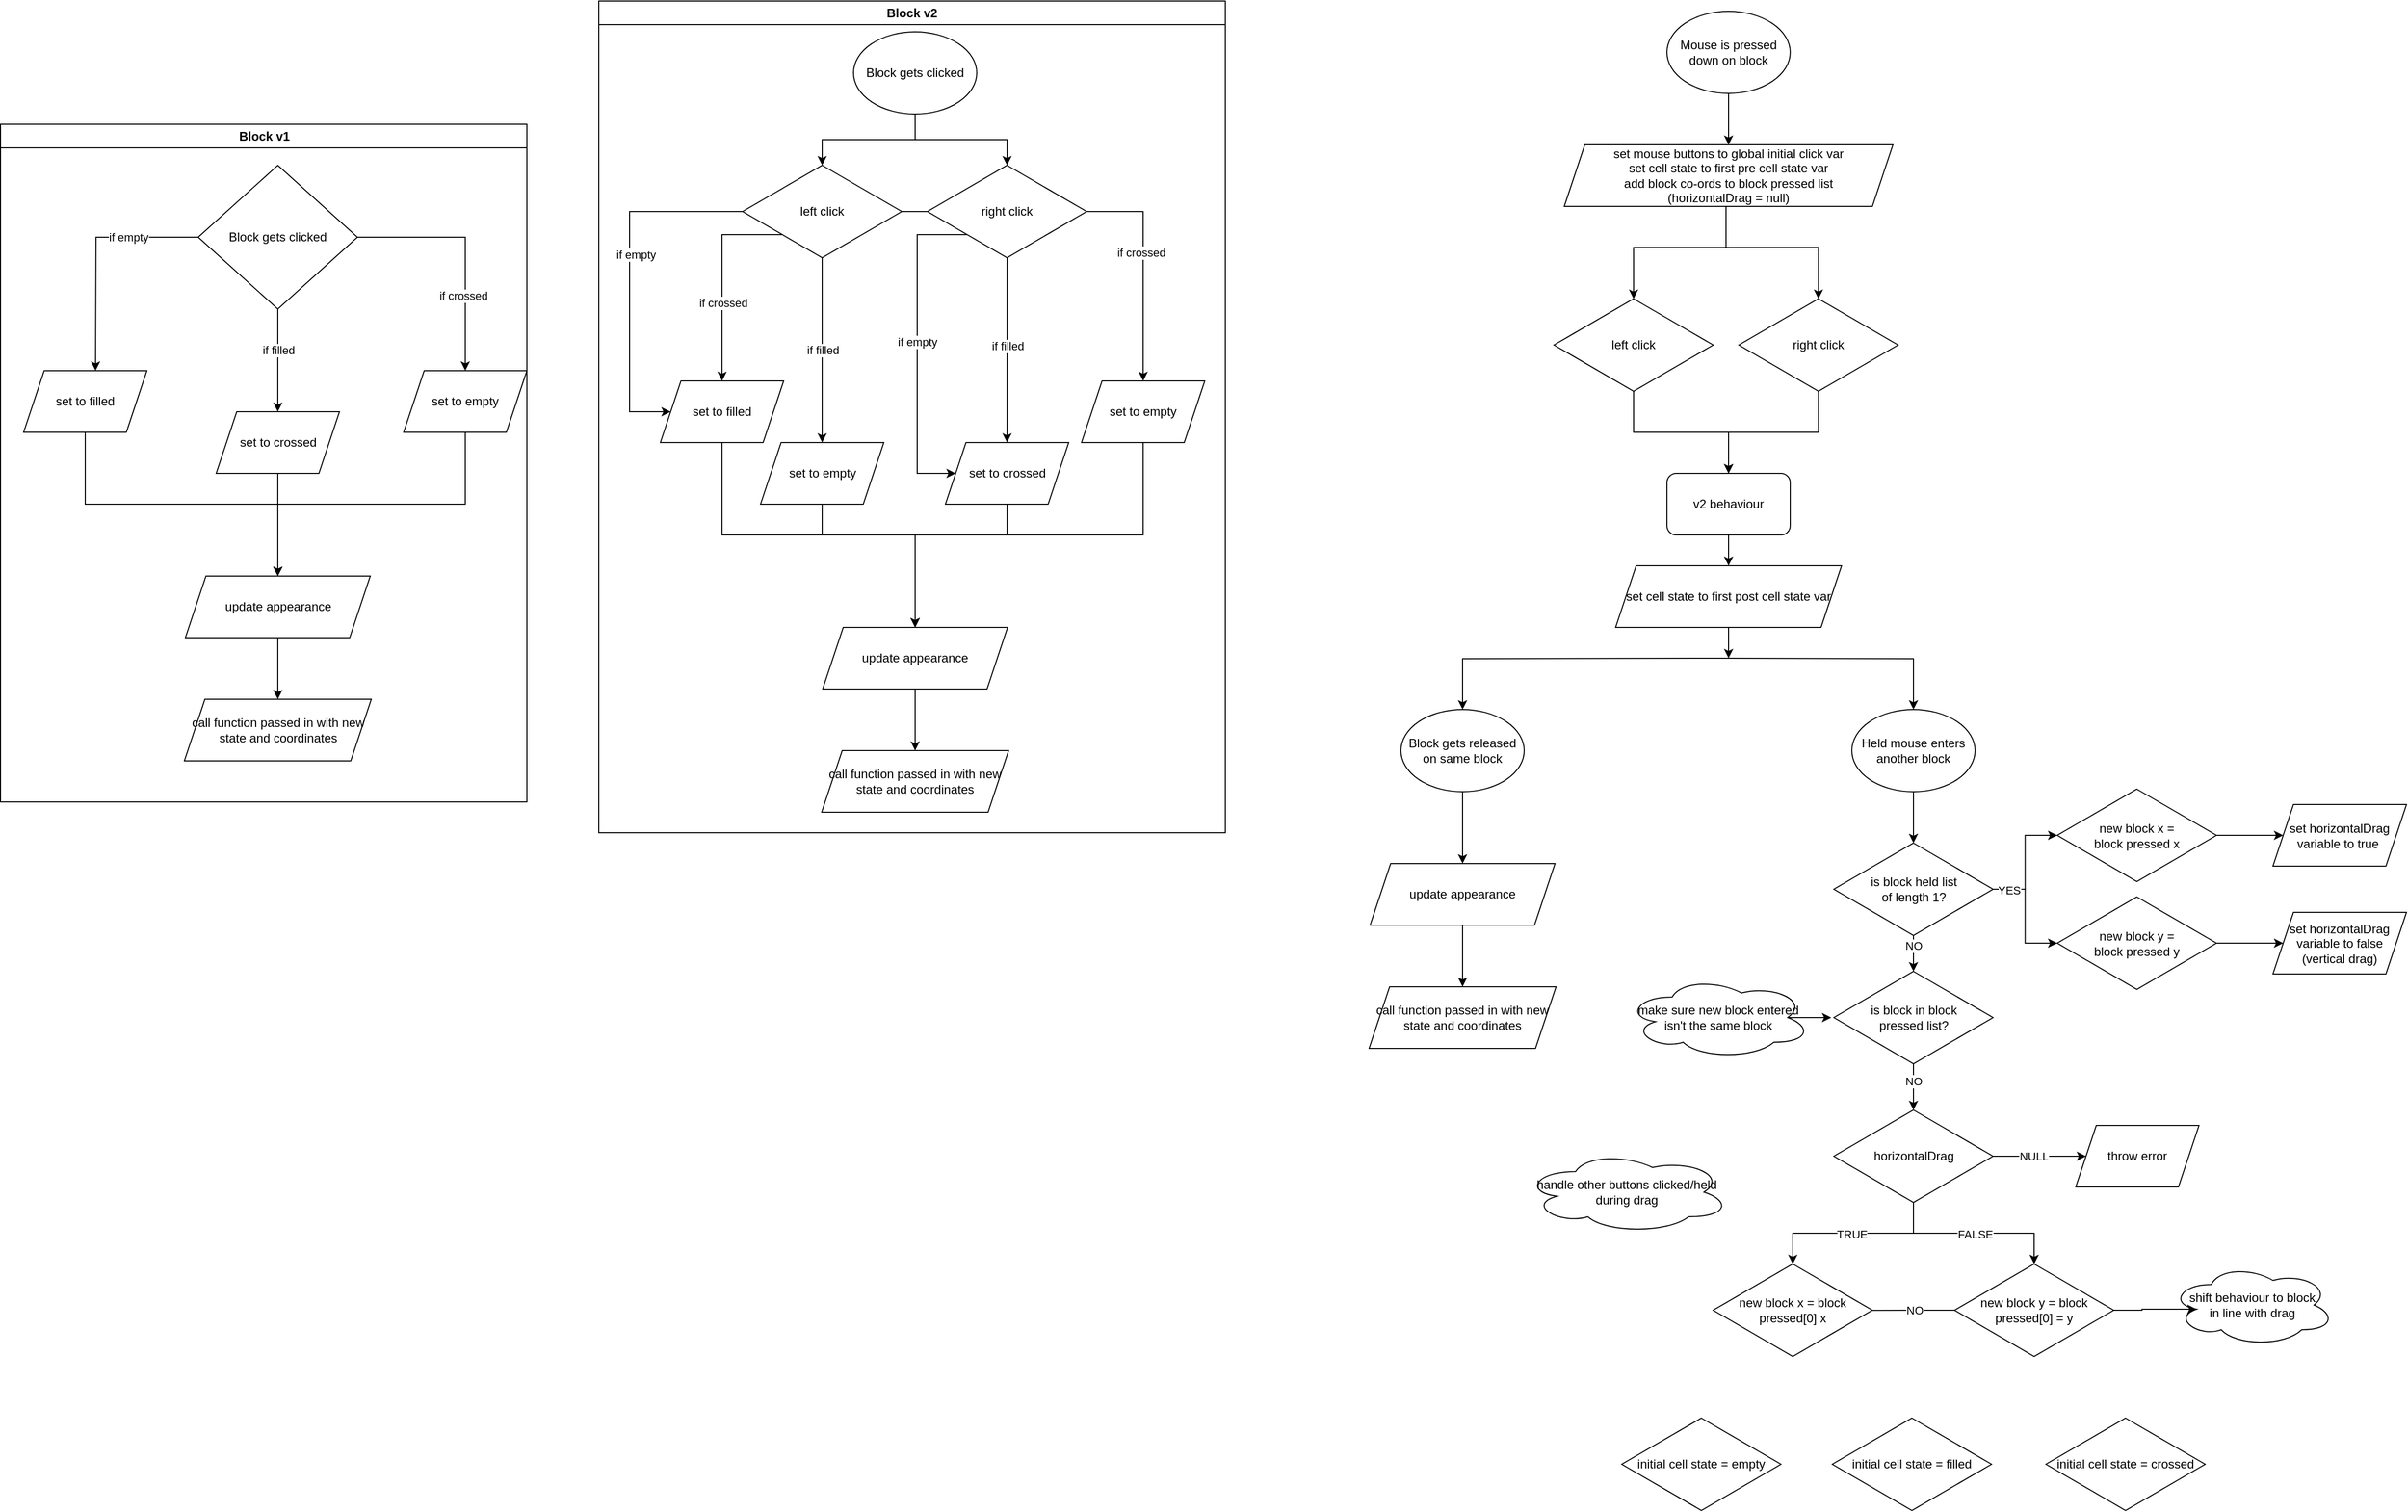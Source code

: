 <mxfile version="24.7.17" pages="2">
  <diagram name="Block" id="6Y8HhWBwhq3JeEBKilDZ">
    <mxGraphModel dx="1434" dy="1236" grid="1" gridSize="10" guides="1" tooltips="1" connect="1" arrows="1" fold="1" page="0" pageScale="1" pageWidth="850" pageHeight="1100" math="0" shadow="0">
      <root>
        <mxCell id="0" />
        <mxCell id="1" parent="0" />
        <mxCell id="y41tXXextySbHWO44SuQ-2" value="Block v1" style="swimlane;whiteSpace=wrap;html=1;hachureGap=4;fontFamily=Helvetica;rounded=0;" parent="1" vertex="1">
          <mxGeometry x="117.5" y="70" width="512.5" height="660" as="geometry" />
        </mxCell>
        <mxCell id="XYubf2Ua6owYs9ooaSZA-2" style="edgeStyle=orthogonalEdgeStyle;rounded=0;hachureGap=4;orthogonalLoop=1;jettySize=auto;html=1;fontFamily=Helvetica;" parent="y41tXXextySbHWO44SuQ-2" source="XYubf2Ua6owYs9ooaSZA-1" edge="1">
          <mxGeometry relative="1" as="geometry">
            <mxPoint x="92.5" y="240.0" as="targetPoint" />
          </mxGeometry>
        </mxCell>
        <mxCell id="XYubf2Ua6owYs9ooaSZA-5" value="if empty" style="edgeLabel;html=1;align=center;verticalAlign=middle;resizable=0;points=[];hachureGap=4;fontFamily=Helvetica;rounded=0;" parent="XYubf2Ua6owYs9ooaSZA-2" vertex="1" connectable="0">
          <mxGeometry x="-0.405" y="2" relative="1" as="geometry">
            <mxPoint y="-2" as="offset" />
          </mxGeometry>
        </mxCell>
        <mxCell id="XYubf2Ua6owYs9ooaSZA-3" style="edgeStyle=orthogonalEdgeStyle;rounded=0;hachureGap=4;orthogonalLoop=1;jettySize=auto;html=1;fontFamily=Helvetica;" parent="y41tXXextySbHWO44SuQ-2" source="XYubf2Ua6owYs9ooaSZA-1" edge="1">
          <mxGeometry relative="1" as="geometry">
            <mxPoint x="270" y="280" as="targetPoint" />
          </mxGeometry>
        </mxCell>
        <mxCell id="XYubf2Ua6owYs9ooaSZA-4" style="edgeStyle=orthogonalEdgeStyle;rounded=0;hachureGap=4;orthogonalLoop=1;jettySize=auto;html=1;fontFamily=Helvetica;entryX=0.5;entryY=0;entryDx=0;entryDy=0;" parent="y41tXXextySbHWO44SuQ-2" source="XYubf2Ua6owYs9ooaSZA-1" target="XYubf2Ua6owYs9ooaSZA-14" edge="1">
          <mxGeometry relative="1" as="geometry">
            <mxPoint x="452.5" y="230.0" as="targetPoint" />
          </mxGeometry>
        </mxCell>
        <mxCell id="XYubf2Ua6owYs9ooaSZA-7" value="if crossed" style="edgeLabel;html=1;align=center;verticalAlign=middle;resizable=0;points=[];hachureGap=4;fontFamily=Helvetica;rounded=0;" parent="XYubf2Ua6owYs9ooaSZA-4" vertex="1" connectable="0">
          <mxGeometry x="0.376" y="-2" relative="1" as="geometry">
            <mxPoint as="offset" />
          </mxGeometry>
        </mxCell>
        <mxCell id="XYubf2Ua6owYs9ooaSZA-1" value="Block gets clicked" style="rhombus;whiteSpace=wrap;html=1;hachureGap=4;fontFamily=Helvetica;rounded=0;" parent="y41tXXextySbHWO44SuQ-2" vertex="1">
          <mxGeometry x="192.5" y="40" width="155" height="140" as="geometry" />
        </mxCell>
        <mxCell id="XYubf2Ua6owYs9ooaSZA-6" value="if filled" style="edgeLabel;html=1;align=center;verticalAlign=middle;resizable=0;points=[];hachureGap=4;fontFamily=Helvetica;rounded=0;" parent="y41tXXextySbHWO44SuQ-2" vertex="1" connectable="0">
          <mxGeometry x="269.997" y="220.0" as="geometry" />
        </mxCell>
        <mxCell id="XYubf2Ua6owYs9ooaSZA-17" style="edgeStyle=orthogonalEdgeStyle;rounded=0;hachureGap=4;orthogonalLoop=1;jettySize=auto;html=1;exitX=0.5;exitY=1;exitDx=0;exitDy=0;entryX=0.5;entryY=0;entryDx=0;entryDy=0;fontFamily=Helvetica;" parent="y41tXXextySbHWO44SuQ-2" source="XYubf2Ua6owYs9ooaSZA-8" target="XYubf2Ua6owYs9ooaSZA-15" edge="1">
          <mxGeometry relative="1" as="geometry" />
        </mxCell>
        <mxCell id="XYubf2Ua6owYs9ooaSZA-8" value="set to filled" style="shape=parallelogram;perimeter=parallelogramPerimeter;whiteSpace=wrap;html=1;fixedSize=1;hachureGap=4;fontFamily=Helvetica;rounded=0;" parent="y41tXXextySbHWO44SuQ-2" vertex="1">
          <mxGeometry x="22.5" y="240" width="120" height="60" as="geometry" />
        </mxCell>
        <mxCell id="XYubf2Ua6owYs9ooaSZA-16" style="edgeStyle=orthogonalEdgeStyle;rounded=0;hachureGap=4;orthogonalLoop=1;jettySize=auto;html=1;exitX=0.5;exitY=1;exitDx=0;exitDy=0;fontFamily=Helvetica;" parent="y41tXXextySbHWO44SuQ-2" source="XYubf2Ua6owYs9ooaSZA-13" target="XYubf2Ua6owYs9ooaSZA-15" edge="1">
          <mxGeometry relative="1" as="geometry" />
        </mxCell>
        <mxCell id="XYubf2Ua6owYs9ooaSZA-13" value="set to crossed" style="shape=parallelogram;perimeter=parallelogramPerimeter;whiteSpace=wrap;html=1;fixedSize=1;hachureGap=4;fontFamily=Helvetica;rounded=0;" parent="y41tXXextySbHWO44SuQ-2" vertex="1">
          <mxGeometry x="210" y="280" width="120" height="60" as="geometry" />
        </mxCell>
        <mxCell id="XYubf2Ua6owYs9ooaSZA-18" style="edgeStyle=orthogonalEdgeStyle;rounded=0;hachureGap=4;orthogonalLoop=1;jettySize=auto;html=1;exitX=0.5;exitY=1;exitDx=0;exitDy=0;entryX=0.5;entryY=0;entryDx=0;entryDy=0;fontFamily=Helvetica;" parent="y41tXXextySbHWO44SuQ-2" source="XYubf2Ua6owYs9ooaSZA-14" target="XYubf2Ua6owYs9ooaSZA-15" edge="1">
          <mxGeometry relative="1" as="geometry" />
        </mxCell>
        <mxCell id="XYubf2Ua6owYs9ooaSZA-14" value="set to empty" style="shape=parallelogram;perimeter=parallelogramPerimeter;whiteSpace=wrap;html=1;fixedSize=1;hachureGap=4;fontFamily=Helvetica;rounded=0;" parent="y41tXXextySbHWO44SuQ-2" vertex="1">
          <mxGeometry x="392.5" y="240" width="120" height="60" as="geometry" />
        </mxCell>
        <mxCell id="XYubf2Ua6owYs9ooaSZA-19" style="edgeStyle=orthogonalEdgeStyle;rounded=0;hachureGap=4;orthogonalLoop=1;jettySize=auto;html=1;exitX=0.5;exitY=1;exitDx=0;exitDy=0;fontFamily=Helvetica;" parent="y41tXXextySbHWO44SuQ-2" source="XYubf2Ua6owYs9ooaSZA-15" edge="1">
          <mxGeometry relative="1" as="geometry">
            <mxPoint x="270" y="560" as="targetPoint" />
          </mxGeometry>
        </mxCell>
        <mxCell id="XYubf2Ua6owYs9ooaSZA-15" value="update appearance" style="shape=parallelogram;perimeter=parallelogramPerimeter;whiteSpace=wrap;html=1;fixedSize=1;hachureGap=4;fontFamily=Helvetica;rounded=0;" parent="y41tXXextySbHWO44SuQ-2" vertex="1">
          <mxGeometry x="180" y="440" width="180" height="60" as="geometry" />
        </mxCell>
        <mxCell id="XYubf2Ua6owYs9ooaSZA-20" value="call function passed in with new state and coordinates" style="shape=parallelogram;perimeter=parallelogramPerimeter;whiteSpace=wrap;html=1;fixedSize=1;hachureGap=4;fontFamily=Helvetica;rounded=0;" parent="y41tXXextySbHWO44SuQ-2" vertex="1">
          <mxGeometry x="179" y="560" width="182" height="60" as="geometry" />
        </mxCell>
        <mxCell id="y41tXXextySbHWO44SuQ-3" style="edgeStyle=orthogonalEdgeStyle;rounded=0;hachureGap=4;orthogonalLoop=1;jettySize=auto;html=1;fontFamily=Helvetica;entryX=0;entryY=0.5;entryDx=0;entryDy=0;" parent="1" source="y41tXXextySbHWO44SuQ-8" target="y41tXXextySbHWO44SuQ-11" edge="1">
          <mxGeometry relative="1" as="geometry">
            <mxPoint x="830" y="300.0" as="targetPoint" />
            <Array as="points">
              <mxPoint x="730" y="155" />
              <mxPoint x="730" y="350" />
            </Array>
          </mxGeometry>
        </mxCell>
        <mxCell id="y41tXXextySbHWO44SuQ-4" value="if empty" style="edgeLabel;html=1;align=center;verticalAlign=middle;resizable=0;points=[];hachureGap=4;fontFamily=Helvetica;rounded=0;" parent="y41tXXextySbHWO44SuQ-3" vertex="1" connectable="0">
          <mxGeometry x="-0.405" y="2" relative="1" as="geometry">
            <mxPoint x="-2" y="40" as="offset" />
          </mxGeometry>
        </mxCell>
        <mxCell id="y41tXXextySbHWO44SuQ-6" style="edgeStyle=orthogonalEdgeStyle;rounded=0;hachureGap=4;orthogonalLoop=1;jettySize=auto;html=1;fontFamily=Helvetica;entryX=0.5;entryY=0;entryDx=0;entryDy=0;" parent="1" source="y41tXXextySbHWO44SuQ-8" target="y41tXXextySbHWO44SuQ-15" edge="1">
          <mxGeometry relative="1" as="geometry">
            <mxPoint x="1190" y="290.0" as="targetPoint" />
          </mxGeometry>
        </mxCell>
        <mxCell id="y41tXXextySbHWO44SuQ-7" value="if crossed" style="edgeLabel;html=1;align=center;verticalAlign=middle;resizable=0;points=[];hachureGap=4;fontFamily=Helvetica;rounded=0;" parent="y41tXXextySbHWO44SuQ-6" vertex="1" connectable="0">
          <mxGeometry x="0.376" y="-2" relative="1" as="geometry">
            <mxPoint as="offset" />
          </mxGeometry>
        </mxCell>
        <mxCell id="y41tXXextySbHWO44SuQ-24" style="edgeStyle=orthogonalEdgeStyle;rounded=0;hachureGap=4;orthogonalLoop=1;jettySize=auto;html=1;exitX=0;exitY=1;exitDx=0;exitDy=0;entryX=0.5;entryY=0;entryDx=0;entryDy=0;fontFamily=Helvetica;" parent="1" source="y41tXXextySbHWO44SuQ-8" target="y41tXXextySbHWO44SuQ-11" edge="1">
          <mxGeometry relative="1" as="geometry">
            <Array as="points">
              <mxPoint x="820" y="178" />
            </Array>
          </mxGeometry>
        </mxCell>
        <mxCell id="y41tXXextySbHWO44SuQ-25" value="if crossed" style="edgeLabel;html=1;align=center;verticalAlign=middle;resizable=0;points=[];hachureGap=4;fontFamily=Helvetica;rounded=0;" parent="y41tXXextySbHWO44SuQ-24" vertex="1" connectable="0">
          <mxGeometry x="0.237" y="1" relative="1" as="geometry">
            <mxPoint as="offset" />
          </mxGeometry>
        </mxCell>
        <mxCell id="y41tXXextySbHWO44SuQ-26" style="edgeStyle=orthogonalEdgeStyle;rounded=0;hachureGap=4;orthogonalLoop=1;jettySize=auto;html=1;exitX=0.5;exitY=1;exitDx=0;exitDy=0;entryX=0.5;entryY=0;entryDx=0;entryDy=0;fontFamily=Helvetica;" parent="1" source="y41tXXextySbHWO44SuQ-8" target="y41tXXextySbHWO44SuQ-13" edge="1">
          <mxGeometry relative="1" as="geometry" />
        </mxCell>
        <mxCell id="y41tXXextySbHWO44SuQ-8" value="left click" style="rhombus;whiteSpace=wrap;html=1;hachureGap=4;fontFamily=Helvetica;rounded=0;" parent="1" vertex="1">
          <mxGeometry x="840" y="110" width="155" height="90" as="geometry" />
        </mxCell>
        <mxCell id="y41tXXextySbHWO44SuQ-9" value="if filled" style="edgeLabel;html=1;align=center;verticalAlign=middle;resizable=0;points=[];hachureGap=4;fontFamily=Helvetica;rounded=0;" parent="1" vertex="1" connectable="0">
          <mxGeometry x="917.497" y="290.0" as="geometry" />
        </mxCell>
        <mxCell id="y41tXXextySbHWO44SuQ-39" style="edgeStyle=orthogonalEdgeStyle;rounded=0;orthogonalLoop=1;jettySize=auto;html=1;entryX=0.5;entryY=0;entryDx=0;entryDy=0;fontFamily=Helvetica;" parent="1" source="y41tXXextySbHWO44SuQ-11" target="y41tXXextySbHWO44SuQ-17" edge="1">
          <mxGeometry relative="1" as="geometry">
            <Array as="points">
              <mxPoint x="820" y="470" />
              <mxPoint x="1008" y="470" />
            </Array>
          </mxGeometry>
        </mxCell>
        <mxCell id="y41tXXextySbHWO44SuQ-11" value="set to filled" style="shape=parallelogram;perimeter=parallelogramPerimeter;whiteSpace=wrap;html=1;fixedSize=1;hachureGap=4;fontFamily=Helvetica;rounded=0;" parent="1" vertex="1">
          <mxGeometry x="760" y="320" width="120" height="60" as="geometry" />
        </mxCell>
        <mxCell id="y41tXXextySbHWO44SuQ-40" style="edgeStyle=orthogonalEdgeStyle;rounded=0;orthogonalLoop=1;jettySize=auto;html=1;entryX=0.5;entryY=0;entryDx=0;entryDy=0;fontFamily=Helvetica;" parent="1" source="y41tXXextySbHWO44SuQ-13" target="y41tXXextySbHWO44SuQ-17" edge="1">
          <mxGeometry relative="1" as="geometry">
            <Array as="points">
              <mxPoint x="917" y="470" />
              <mxPoint x="1008" y="470" />
            </Array>
          </mxGeometry>
        </mxCell>
        <mxCell id="y41tXXextySbHWO44SuQ-13" value="set to empty" style="shape=parallelogram;perimeter=parallelogramPerimeter;whiteSpace=wrap;html=1;fixedSize=1;hachureGap=4;fontFamily=Helvetica;rounded=0;" parent="1" vertex="1">
          <mxGeometry x="857.5" y="380" width="120" height="60" as="geometry" />
        </mxCell>
        <mxCell id="y41tXXextySbHWO44SuQ-42" style="edgeStyle=orthogonalEdgeStyle;rounded=0;orthogonalLoop=1;jettySize=auto;html=1;entryX=0.5;entryY=0;entryDx=0;entryDy=0;fontFamily=Helvetica;" parent="1" source="y41tXXextySbHWO44SuQ-15" target="y41tXXextySbHWO44SuQ-17" edge="1">
          <mxGeometry relative="1" as="geometry">
            <Array as="points">
              <mxPoint x="1230" y="470" />
              <mxPoint x="1008" y="470" />
            </Array>
          </mxGeometry>
        </mxCell>
        <mxCell id="y41tXXextySbHWO44SuQ-15" value="set to empty" style="shape=parallelogram;perimeter=parallelogramPerimeter;whiteSpace=wrap;html=1;fixedSize=1;hachureGap=4;fontFamily=Helvetica;rounded=0;" parent="1" vertex="1">
          <mxGeometry x="1170" y="320" width="120" height="60" as="geometry" />
        </mxCell>
        <mxCell id="y41tXXextySbHWO44SuQ-16" style="edgeStyle=orthogonalEdgeStyle;rounded=0;hachureGap=4;orthogonalLoop=1;jettySize=auto;html=1;exitX=0.5;exitY=1;exitDx=0;exitDy=0;fontFamily=Helvetica;" parent="1" source="y41tXXextySbHWO44SuQ-17" edge="1">
          <mxGeometry relative="1" as="geometry">
            <mxPoint x="1008" y="680" as="targetPoint" />
          </mxGeometry>
        </mxCell>
        <mxCell id="y41tXXextySbHWO44SuQ-17" value="update appearance" style="shape=parallelogram;perimeter=parallelogramPerimeter;whiteSpace=wrap;html=1;fixedSize=1;hachureGap=4;fontFamily=Helvetica;rounded=0;" parent="1" vertex="1">
          <mxGeometry x="918" y="560" width="180" height="60" as="geometry" />
        </mxCell>
        <mxCell id="y41tXXextySbHWO44SuQ-18" value="call function passed in with new state and coordinates" style="shape=parallelogram;perimeter=parallelogramPerimeter;whiteSpace=wrap;html=1;fixedSize=1;hachureGap=4;fontFamily=Helvetica;rounded=0;" parent="1" vertex="1">
          <mxGeometry x="917" y="680" width="182" height="60" as="geometry" />
        </mxCell>
        <mxCell id="y41tXXextySbHWO44SuQ-20" style="edgeStyle=orthogonalEdgeStyle;rounded=0;hachureGap=4;orthogonalLoop=1;jettySize=auto;html=1;entryX=0.5;entryY=0;entryDx=0;entryDy=0;fontFamily=Helvetica;" parent="1" source="y41tXXextySbHWO44SuQ-19" target="y41tXXextySbHWO44SuQ-8" edge="1">
          <mxGeometry relative="1" as="geometry" />
        </mxCell>
        <mxCell id="y41tXXextySbHWO44SuQ-22" style="edgeStyle=orthogonalEdgeStyle;rounded=0;hachureGap=4;orthogonalLoop=1;jettySize=auto;html=1;exitX=0.5;exitY=1;exitDx=0;exitDy=0;fontFamily=Helvetica;" parent="1" source="y41tXXextySbHWO44SuQ-19" target="y41tXXextySbHWO44SuQ-21" edge="1">
          <mxGeometry relative="1" as="geometry" />
        </mxCell>
        <mxCell id="y41tXXextySbHWO44SuQ-19" value="Block gets clicked" style="ellipse;whiteSpace=wrap;html=1;hachureGap=4;fontFamily=Helvetica;rounded=0;" parent="1" vertex="1">
          <mxGeometry x="948" y="-20" width="120" height="80" as="geometry" />
        </mxCell>
        <mxCell id="y41tXXextySbHWO44SuQ-28" style="edgeStyle=orthogonalEdgeStyle;rounded=0;hachureGap=4;orthogonalLoop=1;jettySize=auto;html=1;exitX=0.5;exitY=1;exitDx=0;exitDy=0;fontFamily=Helvetica;" parent="1" source="y41tXXextySbHWO44SuQ-21" target="y41tXXextySbHWO44SuQ-27" edge="1">
          <mxGeometry relative="1" as="geometry" />
        </mxCell>
        <mxCell id="y41tXXextySbHWO44SuQ-31" value="if filled" style="edgeLabel;html=1;align=center;verticalAlign=middle;resizable=0;points=[];hachureGap=4;fontFamily=Helvetica;rounded=0;" parent="y41tXXextySbHWO44SuQ-28" vertex="1" connectable="0">
          <mxGeometry x="-0.047" relative="1" as="geometry">
            <mxPoint as="offset" />
          </mxGeometry>
        </mxCell>
        <mxCell id="y41tXXextySbHWO44SuQ-29" style="edgeStyle=orthogonalEdgeStyle;rounded=0;hachureGap=4;orthogonalLoop=1;jettySize=auto;html=1;exitX=0;exitY=1;exitDx=0;exitDy=0;entryX=0;entryY=0.5;entryDx=0;entryDy=0;fontFamily=Helvetica;" parent="1" source="y41tXXextySbHWO44SuQ-21" target="y41tXXextySbHWO44SuQ-27" edge="1">
          <mxGeometry relative="1" as="geometry">
            <Array as="points">
              <mxPoint x="1010" y="177" />
              <mxPoint x="1010" y="410" />
            </Array>
          </mxGeometry>
        </mxCell>
        <mxCell id="y41tXXextySbHWO44SuQ-30" value="if empty" style="edgeLabel;html=1;align=center;verticalAlign=middle;resizable=0;points=[];hachureGap=4;fontFamily=Helvetica;rounded=0;" parent="y41tXXextySbHWO44SuQ-29" vertex="1" connectable="0">
          <mxGeometry x="-0.041" relative="1" as="geometry">
            <mxPoint as="offset" />
          </mxGeometry>
        </mxCell>
        <mxCell id="y41tXXextySbHWO44SuQ-21" value="right click" style="rhombus;whiteSpace=wrap;html=1;hachureGap=4;fontFamily=Helvetica;rounded=0;" parent="1" vertex="1">
          <mxGeometry x="1020" y="110" width="155" height="90" as="geometry" />
        </mxCell>
        <mxCell id="y41tXXextySbHWO44SuQ-41" style="edgeStyle=orthogonalEdgeStyle;rounded=0;orthogonalLoop=1;jettySize=auto;html=1;entryX=0.5;entryY=0;entryDx=0;entryDy=0;fontFamily=Helvetica;" parent="1" source="y41tXXextySbHWO44SuQ-27" target="y41tXXextySbHWO44SuQ-17" edge="1">
          <mxGeometry relative="1" as="geometry">
            <Array as="points">
              <mxPoint x="1097" y="470" />
              <mxPoint x="1008" y="470" />
            </Array>
          </mxGeometry>
        </mxCell>
        <mxCell id="y41tXXextySbHWO44SuQ-27" value="set to crossed" style="shape=parallelogram;perimeter=parallelogramPerimeter;whiteSpace=wrap;html=1;fixedSize=1;hachureGap=4;fontFamily=Helvetica;rounded=0;" parent="1" vertex="1">
          <mxGeometry x="1037.5" y="380" width="120" height="60" as="geometry" />
        </mxCell>
        <mxCell id="y41tXXextySbHWO44SuQ-37" value="Block v2" style="swimlane;whiteSpace=wrap;html=1;hachureGap=4;fontFamily=Helvetica;rounded=0;" parent="1" vertex="1">
          <mxGeometry x="700" y="-50" width="610" height="810" as="geometry" />
        </mxCell>
        <mxCell id="N7U0rxyCLrPiAxzw3Nbx-8" style="edgeStyle=orthogonalEdgeStyle;rounded=0;orthogonalLoop=1;jettySize=auto;html=1;exitX=0.5;exitY=1;exitDx=0;exitDy=0;" edge="1" parent="1">
          <mxGeometry relative="1" as="geometry">
            <mxPoint x="1797.5" y="150" as="sourcePoint" />
            <mxPoint x="1707.5" y="240" as="targetPoint" />
            <Array as="points">
              <mxPoint x="1797.5" y="190" />
              <mxPoint x="1707.5" y="190" />
            </Array>
          </mxGeometry>
        </mxCell>
        <mxCell id="N7U0rxyCLrPiAxzw3Nbx-9" style="edgeStyle=orthogonalEdgeStyle;rounded=0;orthogonalLoop=1;jettySize=auto;html=1;exitX=0.5;exitY=1;exitDx=0;exitDy=0;entryX=0.5;entryY=0;entryDx=0;entryDy=0;" edge="1" parent="1">
          <mxGeometry relative="1" as="geometry">
            <mxPoint x="1797.5" y="150" as="sourcePoint" />
            <mxPoint x="1887.5" y="240" as="targetPoint" />
            <Array as="points">
              <mxPoint x="1797.5" y="190" />
              <mxPoint x="1887.5" y="190" />
            </Array>
          </mxGeometry>
        </mxCell>
        <mxCell id="N7U0rxyCLrPiAxzw3Nbx-11" style="edgeStyle=orthogonalEdgeStyle;rounded=0;orthogonalLoop=1;jettySize=auto;html=1;exitX=0.5;exitY=1;exitDx=0;exitDy=0;entryX=0.5;entryY=0;entryDx=0;entryDy=0;" edge="1" parent="1" source="N7U0rxyCLrPiAxzw3Nbx-1" target="N7U0rxyCLrPiAxzw3Nbx-10">
          <mxGeometry relative="1" as="geometry" />
        </mxCell>
        <mxCell id="N7U0rxyCLrPiAxzw3Nbx-1" value="Mouse is pressed down on block" style="ellipse;whiteSpace=wrap;html=1;" vertex="1" parent="1">
          <mxGeometry x="1740" y="-40" width="120" height="80" as="geometry" />
        </mxCell>
        <mxCell id="N7U0rxyCLrPiAxzw3Nbx-14" style="edgeStyle=orthogonalEdgeStyle;rounded=0;orthogonalLoop=1;jettySize=auto;html=1;exitX=0.5;exitY=1;exitDx=0;exitDy=0;entryX=0.5;entryY=0;entryDx=0;entryDy=0;" edge="1" parent="1" source="N7U0rxyCLrPiAxzw3Nbx-3" target="N7U0rxyCLrPiAxzw3Nbx-13">
          <mxGeometry relative="1" as="geometry" />
        </mxCell>
        <mxCell id="N7U0rxyCLrPiAxzw3Nbx-3" value="left click" style="rhombus;whiteSpace=wrap;html=1;hachureGap=4;fontFamily=Helvetica;rounded=0;" vertex="1" parent="1">
          <mxGeometry x="1630" y="240" width="155" height="90" as="geometry" />
        </mxCell>
        <mxCell id="N7U0rxyCLrPiAxzw3Nbx-16" style="edgeStyle=orthogonalEdgeStyle;rounded=0;orthogonalLoop=1;jettySize=auto;html=1;exitX=0.5;exitY=1;exitDx=0;exitDy=0;entryX=0.5;entryY=0;entryDx=0;entryDy=0;" edge="1" parent="1" source="N7U0rxyCLrPiAxzw3Nbx-6" target="N7U0rxyCLrPiAxzw3Nbx-13">
          <mxGeometry relative="1" as="geometry" />
        </mxCell>
        <mxCell id="N7U0rxyCLrPiAxzw3Nbx-6" value="right click" style="rhombus;whiteSpace=wrap;html=1;hachureGap=4;fontFamily=Helvetica;rounded=0;" vertex="1" parent="1">
          <mxGeometry x="1810" y="240" width="155" height="90" as="geometry" />
        </mxCell>
        <mxCell id="N7U0rxyCLrPiAxzw3Nbx-10" value="set mouse buttons&amp;nbsp;&lt;span style=&quot;background-color: initial;&quot;&gt;to&amp;nbsp;&lt;/span&gt;&lt;span style=&quot;background-color: initial;&quot;&gt;global initial click var&lt;/span&gt;&lt;div&gt;set cell state to first pre cell state var&lt;/div&gt;&lt;div&gt;&lt;span style=&quot;background-color: initial;&quot;&gt;add block co-ords to block pressed list&lt;/span&gt;&lt;/div&gt;&lt;div&gt;&lt;span style=&quot;background-color: initial;&quot;&gt;(horizontalDrag = null)&lt;/span&gt;&lt;/div&gt;" style="shape=parallelogram;perimeter=parallelogramPerimeter;whiteSpace=wrap;html=1;fixedSize=1;" vertex="1" parent="1">
          <mxGeometry x="1640" y="90" width="320" height="60" as="geometry" />
        </mxCell>
        <mxCell id="N7U0rxyCLrPiAxzw3Nbx-23" style="edgeStyle=orthogonalEdgeStyle;rounded=0;orthogonalLoop=1;jettySize=auto;html=1;exitX=0.5;exitY=1;exitDx=0;exitDy=0;entryX=0.5;entryY=0;entryDx=0;entryDy=0;" edge="1" parent="1" target="N7U0rxyCLrPiAxzw3Nbx-17">
          <mxGeometry relative="1" as="geometry">
            <mxPoint x="1800" y="590" as="sourcePoint" />
          </mxGeometry>
        </mxCell>
        <mxCell id="N7U0rxyCLrPiAxzw3Nbx-25" style="edgeStyle=orthogonalEdgeStyle;rounded=0;orthogonalLoop=1;jettySize=auto;html=1;exitX=0.5;exitY=1;exitDx=0;exitDy=0;" edge="1" parent="1" target="N7U0rxyCLrPiAxzw3Nbx-24">
          <mxGeometry relative="1" as="geometry">
            <mxPoint x="1800" y="590" as="sourcePoint" />
          </mxGeometry>
        </mxCell>
        <mxCell id="N7U0rxyCLrPiAxzw3Nbx-77" style="edgeStyle=orthogonalEdgeStyle;rounded=0;orthogonalLoop=1;jettySize=auto;html=1;exitX=0.5;exitY=1;exitDx=0;exitDy=0;entryX=0.5;entryY=0;entryDx=0;entryDy=0;" edge="1" parent="1" source="N7U0rxyCLrPiAxzw3Nbx-13" target="N7U0rxyCLrPiAxzw3Nbx-76">
          <mxGeometry relative="1" as="geometry" />
        </mxCell>
        <mxCell id="N7U0rxyCLrPiAxzw3Nbx-13" value="v2 behaviour" style="rounded=1;whiteSpace=wrap;html=1;" vertex="1" parent="1">
          <mxGeometry x="1740" y="410" width="120" height="60" as="geometry" />
        </mxCell>
        <mxCell id="N7U0rxyCLrPiAxzw3Nbx-22" style="edgeStyle=orthogonalEdgeStyle;rounded=0;orthogonalLoop=1;jettySize=auto;html=1;exitX=0.5;exitY=1;exitDx=0;exitDy=0;entryX=0.5;entryY=0;entryDx=0;entryDy=0;" edge="1" parent="1" source="N7U0rxyCLrPiAxzw3Nbx-17" target="N7U0rxyCLrPiAxzw3Nbx-20">
          <mxGeometry relative="1" as="geometry" />
        </mxCell>
        <mxCell id="N7U0rxyCLrPiAxzw3Nbx-17" value="Block gets released on same block" style="ellipse;whiteSpace=wrap;html=1;" vertex="1" parent="1">
          <mxGeometry x="1481" y="640" width="120" height="80" as="geometry" />
        </mxCell>
        <mxCell id="N7U0rxyCLrPiAxzw3Nbx-19" style="edgeStyle=orthogonalEdgeStyle;rounded=0;hachureGap=4;orthogonalLoop=1;jettySize=auto;html=1;exitX=0.5;exitY=1;exitDx=0;exitDy=0;fontFamily=Helvetica;" edge="1" parent="1" source="N7U0rxyCLrPiAxzw3Nbx-20">
          <mxGeometry relative="1" as="geometry">
            <mxPoint x="1541" y="910" as="targetPoint" />
          </mxGeometry>
        </mxCell>
        <mxCell id="N7U0rxyCLrPiAxzw3Nbx-20" value="update appearance" style="shape=parallelogram;perimeter=parallelogramPerimeter;whiteSpace=wrap;html=1;fixedSize=1;hachureGap=4;fontFamily=Helvetica;rounded=0;" vertex="1" parent="1">
          <mxGeometry x="1451" y="790" width="180" height="60" as="geometry" />
        </mxCell>
        <mxCell id="N7U0rxyCLrPiAxzw3Nbx-21" value="call function passed in with new state and coordinates" style="shape=parallelogram;perimeter=parallelogramPerimeter;whiteSpace=wrap;html=1;fixedSize=1;hachureGap=4;fontFamily=Helvetica;rounded=0;" vertex="1" parent="1">
          <mxGeometry x="1450" y="910" width="182" height="60" as="geometry" />
        </mxCell>
        <mxCell id="N7U0rxyCLrPiAxzw3Nbx-26" style="edgeStyle=orthogonalEdgeStyle;rounded=0;orthogonalLoop=1;jettySize=auto;html=1;exitX=0.5;exitY=1;exitDx=0;exitDy=0;" edge="1" parent="1" source="N7U0rxyCLrPiAxzw3Nbx-24">
          <mxGeometry relative="1" as="geometry">
            <mxPoint x="1980" y="770" as="targetPoint" />
          </mxGeometry>
        </mxCell>
        <mxCell id="N7U0rxyCLrPiAxzw3Nbx-24" value="Held mouse enters another block" style="ellipse;whiteSpace=wrap;html=1;" vertex="1" parent="1">
          <mxGeometry x="1920" y="640" width="120" height="80" as="geometry" />
        </mxCell>
        <mxCell id="N7U0rxyCLrPiAxzw3Nbx-52" style="edgeStyle=orthogonalEdgeStyle;rounded=0;orthogonalLoop=1;jettySize=auto;html=1;exitX=0.5;exitY=1;exitDx=0;exitDy=0;entryX=0.5;entryY=0;entryDx=0;entryDy=0;" edge="1" parent="1" source="N7U0rxyCLrPiAxzw3Nbx-28" target="N7U0rxyCLrPiAxzw3Nbx-33">
          <mxGeometry relative="1" as="geometry" />
        </mxCell>
        <mxCell id="N7U0rxyCLrPiAxzw3Nbx-53" value="NO" style="edgeLabel;html=1;align=center;verticalAlign=middle;resizable=0;points=[];" vertex="1" connectable="0" parent="N7U0rxyCLrPiAxzw3Nbx-52">
          <mxGeometry x="-0.261" y="1" relative="1" as="geometry">
            <mxPoint x="-1" as="offset" />
          </mxGeometry>
        </mxCell>
        <mxCell id="N7U0rxyCLrPiAxzw3Nbx-28" value="is block in block&lt;div&gt;pressed list?&lt;/div&gt;" style="rhombus;whiteSpace=wrap;html=1;hachureGap=4;fontFamily=Helvetica;rounded=0;" vertex="1" parent="1">
          <mxGeometry x="1902.5" y="895" width="155" height="90" as="geometry" />
        </mxCell>
        <mxCell id="N7U0rxyCLrPiAxzw3Nbx-59" style="edgeStyle=orthogonalEdgeStyle;rounded=0;orthogonalLoop=1;jettySize=auto;html=1;exitX=0.5;exitY=1;exitDx=0;exitDy=0;entryX=0.5;entryY=0;entryDx=0;entryDy=0;" edge="1" parent="1" source="N7U0rxyCLrPiAxzw3Nbx-33" target="N7U0rxyCLrPiAxzw3Nbx-58">
          <mxGeometry relative="1" as="geometry" />
        </mxCell>
        <mxCell id="N7U0rxyCLrPiAxzw3Nbx-62" value="TRUE" style="edgeLabel;html=1;align=center;verticalAlign=middle;resizable=0;points=[];" vertex="1" connectable="0" parent="N7U0rxyCLrPiAxzw3Nbx-59">
          <mxGeometry x="-0.062" y="1" relative="1" as="geometry">
            <mxPoint x="-7" as="offset" />
          </mxGeometry>
        </mxCell>
        <mxCell id="N7U0rxyCLrPiAxzw3Nbx-61" style="edgeStyle=orthogonalEdgeStyle;rounded=0;orthogonalLoop=1;jettySize=auto;html=1;exitX=0.5;exitY=1;exitDx=0;exitDy=0;entryX=0.5;entryY=0;entryDx=0;entryDy=0;" edge="1" parent="1" source="N7U0rxyCLrPiAxzw3Nbx-33" target="N7U0rxyCLrPiAxzw3Nbx-60">
          <mxGeometry relative="1" as="geometry" />
        </mxCell>
        <mxCell id="N7U0rxyCLrPiAxzw3Nbx-63" value="FALSE" style="edgeLabel;html=1;align=center;verticalAlign=middle;resizable=0;points=[];" vertex="1" connectable="0" parent="N7U0rxyCLrPiAxzw3Nbx-61">
          <mxGeometry x="-0.087" y="-1" relative="1" as="geometry">
            <mxPoint x="9" as="offset" />
          </mxGeometry>
        </mxCell>
        <mxCell id="N7U0rxyCLrPiAxzw3Nbx-65" style="edgeStyle=orthogonalEdgeStyle;rounded=0;orthogonalLoop=1;jettySize=auto;html=1;exitX=1;exitY=0.5;exitDx=0;exitDy=0;" edge="1" parent="1" source="N7U0rxyCLrPiAxzw3Nbx-33" target="N7U0rxyCLrPiAxzw3Nbx-64">
          <mxGeometry relative="1" as="geometry" />
        </mxCell>
        <mxCell id="N7U0rxyCLrPiAxzw3Nbx-66" value="NULL" style="edgeLabel;html=1;align=center;verticalAlign=middle;resizable=0;points=[];" vertex="1" connectable="0" parent="N7U0rxyCLrPiAxzw3Nbx-65">
          <mxGeometry x="-0.168" y="-3" relative="1" as="geometry">
            <mxPoint x="2" y="-3" as="offset" />
          </mxGeometry>
        </mxCell>
        <mxCell id="N7U0rxyCLrPiAxzw3Nbx-33" value="horizontalDrag" style="rhombus;whiteSpace=wrap;html=1;hachureGap=4;fontFamily=Helvetica;rounded=0;" vertex="1" parent="1">
          <mxGeometry x="1902.5" y="1030" width="155" height="90" as="geometry" />
        </mxCell>
        <mxCell id="N7U0rxyCLrPiAxzw3Nbx-41" style="edgeStyle=orthogonalEdgeStyle;rounded=0;orthogonalLoop=1;jettySize=auto;html=1;exitX=1;exitY=0.5;exitDx=0;exitDy=0;entryX=0;entryY=0.5;entryDx=0;entryDy=0;" edge="1" parent="1" source="N7U0rxyCLrPiAxzw3Nbx-34" target="N7U0rxyCLrPiAxzw3Nbx-38">
          <mxGeometry relative="1" as="geometry" />
        </mxCell>
        <mxCell id="N7U0rxyCLrPiAxzw3Nbx-42" style="edgeStyle=orthogonalEdgeStyle;rounded=0;orthogonalLoop=1;jettySize=auto;html=1;exitX=1;exitY=0.5;exitDx=0;exitDy=0;" edge="1" parent="1" source="N7U0rxyCLrPiAxzw3Nbx-34" target="N7U0rxyCLrPiAxzw3Nbx-39">
          <mxGeometry relative="1" as="geometry" />
        </mxCell>
        <mxCell id="N7U0rxyCLrPiAxzw3Nbx-46" value="YES" style="edgeLabel;html=1;align=center;verticalAlign=middle;resizable=0;points=[];" vertex="1" connectable="0" parent="N7U0rxyCLrPiAxzw3Nbx-42">
          <mxGeometry x="-0.73" y="-1" relative="1" as="geometry">
            <mxPoint as="offset" />
          </mxGeometry>
        </mxCell>
        <mxCell id="N7U0rxyCLrPiAxzw3Nbx-48" style="edgeStyle=orthogonalEdgeStyle;rounded=0;orthogonalLoop=1;jettySize=auto;html=1;exitX=0.5;exitY=1;exitDx=0;exitDy=0;" edge="1" parent="1" source="N7U0rxyCLrPiAxzw3Nbx-34" target="N7U0rxyCLrPiAxzw3Nbx-28">
          <mxGeometry relative="1" as="geometry" />
        </mxCell>
        <mxCell id="N7U0rxyCLrPiAxzw3Nbx-54" value="NO" style="edgeLabel;html=1;align=center;verticalAlign=middle;resizable=0;points=[];" vertex="1" connectable="0" parent="N7U0rxyCLrPiAxzw3Nbx-48">
          <mxGeometry x="-0.592" relative="1" as="geometry">
            <mxPoint y="1" as="offset" />
          </mxGeometry>
        </mxCell>
        <mxCell id="N7U0rxyCLrPiAxzw3Nbx-34" value="is block held list&lt;div&gt;of length 1?&lt;/div&gt;" style="rhombus;whiteSpace=wrap;html=1;hachureGap=4;fontFamily=Helvetica;rounded=0;" vertex="1" parent="1">
          <mxGeometry x="1902.5" y="770" width="155" height="90" as="geometry" />
        </mxCell>
        <mxCell id="N7U0rxyCLrPiAxzw3Nbx-35" value="set horizontalDrag variable to true&amp;nbsp;" style="shape=parallelogram;perimeter=parallelogramPerimeter;whiteSpace=wrap;html=1;fixedSize=1;" vertex="1" parent="1">
          <mxGeometry x="2330" y="732.5" width="130" height="60" as="geometry" />
        </mxCell>
        <mxCell id="N7U0rxyCLrPiAxzw3Nbx-44" style="edgeStyle=orthogonalEdgeStyle;rounded=0;orthogonalLoop=1;jettySize=auto;html=1;exitX=1;exitY=0.5;exitDx=0;exitDy=0;" edge="1" parent="1" source="N7U0rxyCLrPiAxzw3Nbx-38" target="N7U0rxyCLrPiAxzw3Nbx-35">
          <mxGeometry relative="1" as="geometry" />
        </mxCell>
        <mxCell id="N7U0rxyCLrPiAxzw3Nbx-38" value="new block x =&lt;div&gt;block pressed x&lt;/div&gt;" style="rhombus;whiteSpace=wrap;html=1;hachureGap=4;fontFamily=Helvetica;rounded=0;" vertex="1" parent="1">
          <mxGeometry x="2120" y="717.5" width="155" height="90" as="geometry" />
        </mxCell>
        <mxCell id="N7U0rxyCLrPiAxzw3Nbx-51" style="edgeStyle=orthogonalEdgeStyle;rounded=0;orthogonalLoop=1;jettySize=auto;html=1;exitX=1;exitY=0.5;exitDx=0;exitDy=0;" edge="1" parent="1" source="N7U0rxyCLrPiAxzw3Nbx-39" target="N7U0rxyCLrPiAxzw3Nbx-50">
          <mxGeometry relative="1" as="geometry" />
        </mxCell>
        <mxCell id="N7U0rxyCLrPiAxzw3Nbx-39" value="new block y =&lt;div&gt;block pressed y&lt;/div&gt;" style="rhombus;whiteSpace=wrap;html=1;hachureGap=4;fontFamily=Helvetica;rounded=0;" vertex="1" parent="1">
          <mxGeometry x="2120" y="822.5" width="155" height="90" as="geometry" />
        </mxCell>
        <mxCell id="N7U0rxyCLrPiAxzw3Nbx-49" style="edgeStyle=orthogonalEdgeStyle;rounded=0;orthogonalLoop=1;jettySize=auto;html=1;exitX=0.875;exitY=0.5;exitDx=0;exitDy=0;exitPerimeter=0;" edge="1" parent="1" source="N7U0rxyCLrPiAxzw3Nbx-43">
          <mxGeometry relative="1" as="geometry">
            <mxPoint x="1900" y="940.286" as="targetPoint" />
          </mxGeometry>
        </mxCell>
        <mxCell id="N7U0rxyCLrPiAxzw3Nbx-43" value="make sure new block entered isn&#39;t the same block" style="ellipse;shape=cloud;whiteSpace=wrap;html=1;" vertex="1" parent="1">
          <mxGeometry x="1700" y="900" width="180" height="80" as="geometry" />
        </mxCell>
        <mxCell id="N7U0rxyCLrPiAxzw3Nbx-50" value="set horizontalDrag variable to false (vertical drag)" style="shape=parallelogram;perimeter=parallelogramPerimeter;whiteSpace=wrap;html=1;fixedSize=1;" vertex="1" parent="1">
          <mxGeometry x="2330" y="837.5" width="130" height="60" as="geometry" />
        </mxCell>
        <mxCell id="N7U0rxyCLrPiAxzw3Nbx-58" value="new block x = block pressed[0] x" style="rhombus;whiteSpace=wrap;html=1;hachureGap=4;fontFamily=Helvetica;rounded=0;" vertex="1" parent="1">
          <mxGeometry x="1785" y="1180" width="155" height="90" as="geometry" />
        </mxCell>
        <mxCell id="N7U0rxyCLrPiAxzw3Nbx-69" style="edgeStyle=orthogonalEdgeStyle;rounded=0;orthogonalLoop=1;jettySize=auto;html=1;exitX=0;exitY=0.5;exitDx=0;exitDy=0;endArrow=none;endFill=0;" edge="1" parent="1" source="N7U0rxyCLrPiAxzw3Nbx-60">
          <mxGeometry relative="1" as="geometry">
            <mxPoint x="1940" y="1225.069" as="targetPoint" />
          </mxGeometry>
        </mxCell>
        <mxCell id="N7U0rxyCLrPiAxzw3Nbx-71" value="NO" style="edgeLabel;html=1;align=center;verticalAlign=middle;resizable=0;points=[];" vertex="1" connectable="0" parent="N7U0rxyCLrPiAxzw3Nbx-69">
          <mxGeometry x="0.146" y="-3" relative="1" as="geometry">
            <mxPoint x="6" y="2" as="offset" />
          </mxGeometry>
        </mxCell>
        <mxCell id="N7U0rxyCLrPiAxzw3Nbx-60" value="new block y = block pressed[0] = y" style="rhombus;whiteSpace=wrap;html=1;hachureGap=4;fontFamily=Helvetica;rounded=0;" vertex="1" parent="1">
          <mxGeometry x="2020" y="1180" width="155" height="90" as="geometry" />
        </mxCell>
        <mxCell id="N7U0rxyCLrPiAxzw3Nbx-64" value="throw error" style="shape=parallelogram;perimeter=parallelogramPerimeter;whiteSpace=wrap;html=1;fixedSize=1;" vertex="1" parent="1">
          <mxGeometry x="2138" y="1045" width="120" height="60" as="geometry" />
        </mxCell>
        <mxCell id="N7U0rxyCLrPiAxzw3Nbx-73" value="shift behaviour to block&lt;div&gt;in line with drag&lt;/div&gt;" style="ellipse;shape=cloud;whiteSpace=wrap;html=1;" vertex="1" parent="1">
          <mxGeometry x="2230" y="1180" width="160" height="80" as="geometry" />
        </mxCell>
        <mxCell id="N7U0rxyCLrPiAxzw3Nbx-74" style="edgeStyle=orthogonalEdgeStyle;rounded=0;orthogonalLoop=1;jettySize=auto;html=1;exitX=1;exitY=0.5;exitDx=0;exitDy=0;entryX=0.16;entryY=0.55;entryDx=0;entryDy=0;entryPerimeter=0;" edge="1" parent="1" source="N7U0rxyCLrPiAxzw3Nbx-60" target="N7U0rxyCLrPiAxzw3Nbx-73">
          <mxGeometry relative="1" as="geometry" />
        </mxCell>
        <mxCell id="N7U0rxyCLrPiAxzw3Nbx-78" style="edgeStyle=orthogonalEdgeStyle;rounded=0;orthogonalLoop=1;jettySize=auto;html=1;exitX=0.5;exitY=1;exitDx=0;exitDy=0;" edge="1" parent="1" source="N7U0rxyCLrPiAxzw3Nbx-76">
          <mxGeometry relative="1" as="geometry">
            <mxPoint x="1800" y="590" as="targetPoint" />
          </mxGeometry>
        </mxCell>
        <mxCell id="N7U0rxyCLrPiAxzw3Nbx-76" value="set cell state to first post cell state var" style="shape=parallelogram;perimeter=parallelogramPerimeter;whiteSpace=wrap;html=1;fixedSize=1;" vertex="1" parent="1">
          <mxGeometry x="1690" y="500" width="220" height="60" as="geometry" />
        </mxCell>
        <mxCell id="N7U0rxyCLrPiAxzw3Nbx-79" value="handle other buttons clicked/held during drag" style="ellipse;shape=cloud;whiteSpace=wrap;html=1;" vertex="1" parent="1">
          <mxGeometry x="1601" y="1070" width="200" height="80" as="geometry" />
        </mxCell>
        <mxCell id="N7U0rxyCLrPiAxzw3Nbx-81" value="initial cell state = empty" style="rhombus;whiteSpace=wrap;html=1;hachureGap=4;fontFamily=Helvetica;rounded=0;" vertex="1" parent="1">
          <mxGeometry x="1696" y="1330" width="155" height="90" as="geometry" />
        </mxCell>
        <mxCell id="N7U0rxyCLrPiAxzw3Nbx-82" value="initial cell state = filled" style="rhombus;whiteSpace=wrap;html=1;hachureGap=4;fontFamily=Helvetica;rounded=0;" vertex="1" parent="1">
          <mxGeometry x="1901" y="1330" width="155" height="90" as="geometry" />
        </mxCell>
        <mxCell id="N7U0rxyCLrPiAxzw3Nbx-83" value="initial cell state = crossed" style="rhombus;whiteSpace=wrap;html=1;hachureGap=4;fontFamily=Helvetica;rounded=0;" vertex="1" parent="1">
          <mxGeometry x="2109" y="1330" width="155" height="90" as="geometry" />
        </mxCell>
      </root>
    </mxGraphModel>
  </diagram>
  <diagram id="mw5ZM6ynEkptQgmR4tXI" name="Board">
    <mxGraphModel dx="1434" dy="836" grid="1" gridSize="10" guides="1" tooltips="1" connect="1" arrows="1" fold="1" page="0" pageScale="1" pageWidth="850" pageHeight="1100" math="0" shadow="0">
      <root>
        <mxCell id="0" />
        <mxCell id="1" parent="0" />
      </root>
    </mxGraphModel>
  </diagram>
</mxfile>
